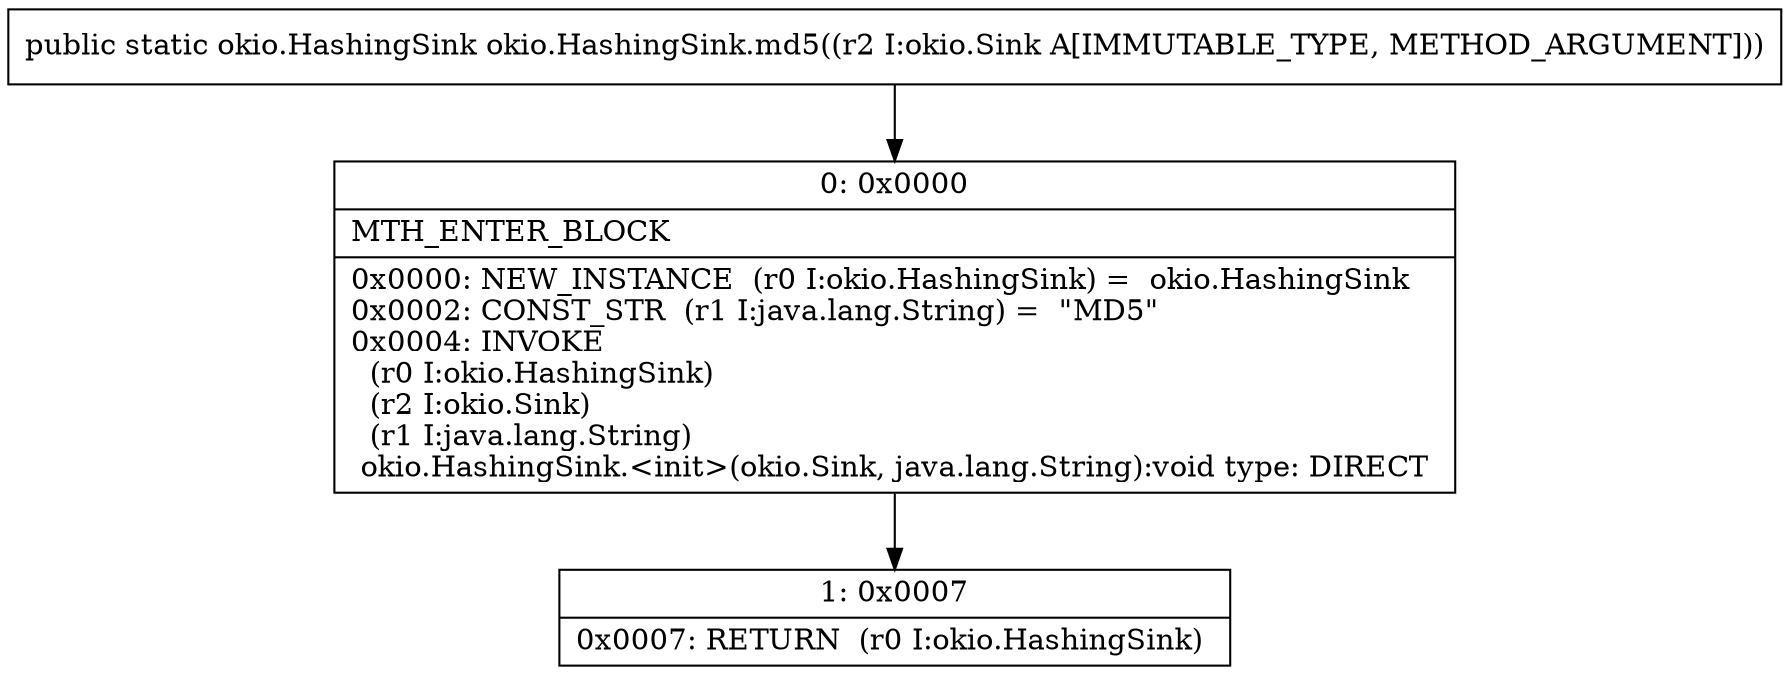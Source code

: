 digraph "CFG forokio.HashingSink.md5(Lokio\/Sink;)Lokio\/HashingSink;" {
Node_0 [shape=record,label="{0\:\ 0x0000|MTH_ENTER_BLOCK\l|0x0000: NEW_INSTANCE  (r0 I:okio.HashingSink) =  okio.HashingSink \l0x0002: CONST_STR  (r1 I:java.lang.String) =  \"MD5\" \l0x0004: INVOKE  \l  (r0 I:okio.HashingSink)\l  (r2 I:okio.Sink)\l  (r1 I:java.lang.String)\l okio.HashingSink.\<init\>(okio.Sink, java.lang.String):void type: DIRECT \l}"];
Node_1 [shape=record,label="{1\:\ 0x0007|0x0007: RETURN  (r0 I:okio.HashingSink) \l}"];
MethodNode[shape=record,label="{public static okio.HashingSink okio.HashingSink.md5((r2 I:okio.Sink A[IMMUTABLE_TYPE, METHOD_ARGUMENT])) }"];
MethodNode -> Node_0;
Node_0 -> Node_1;
}

